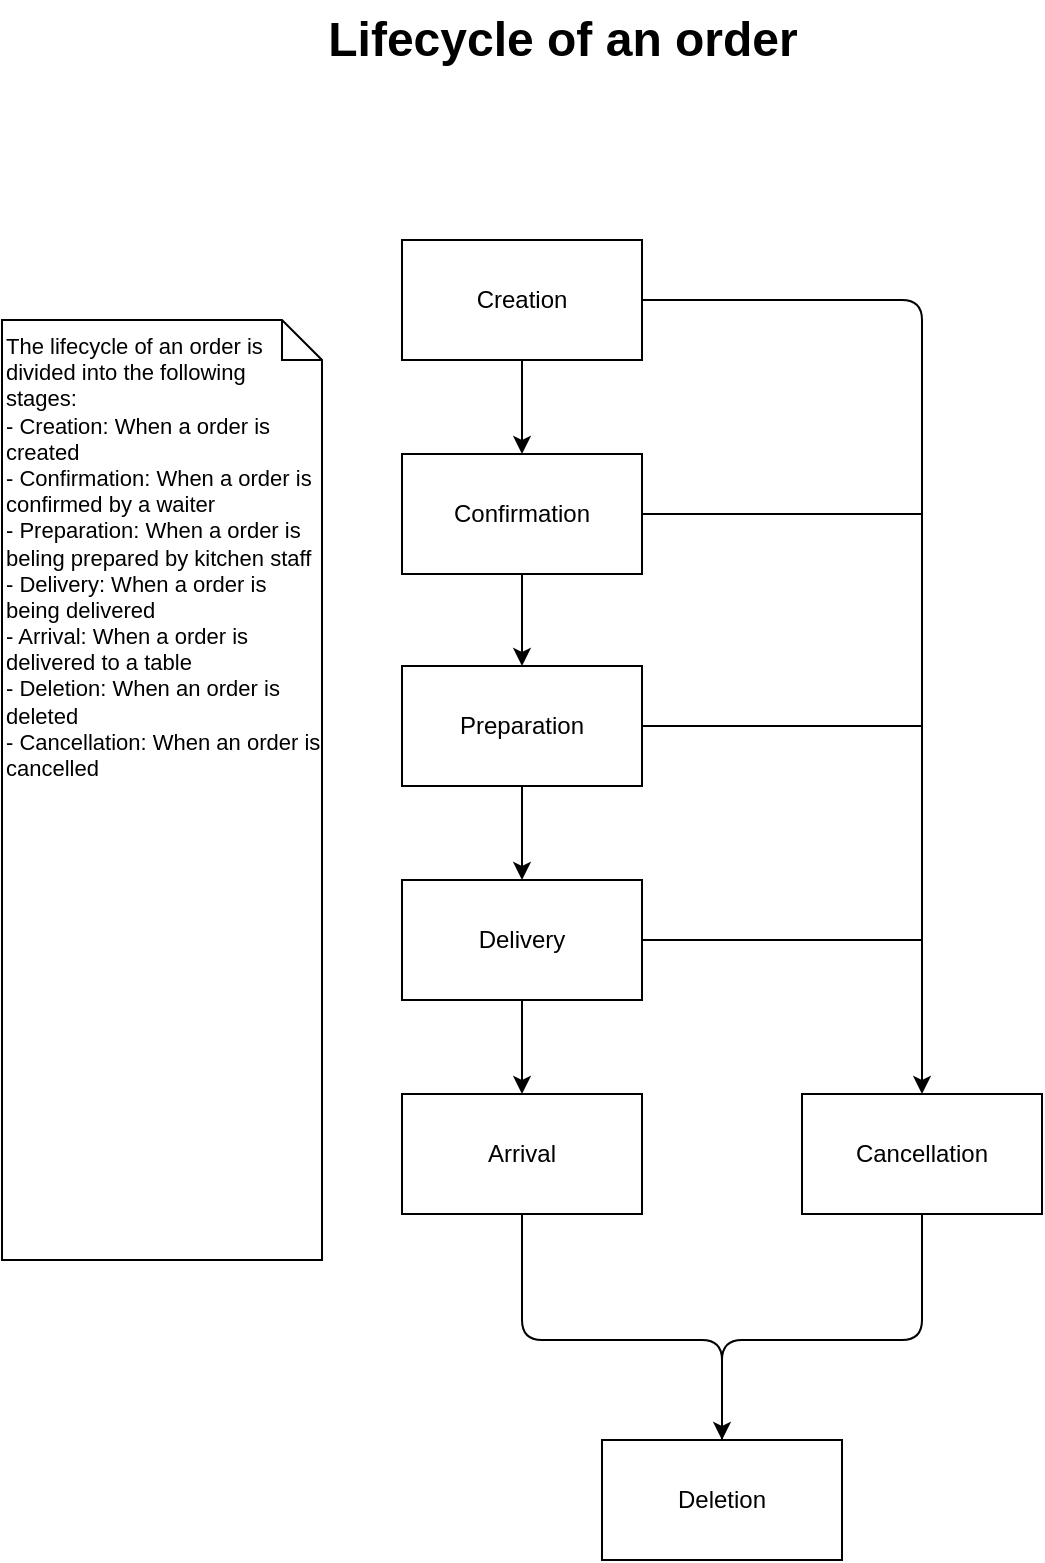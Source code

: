 <mxfile>
    <diagram id="HCz33bfMo6KqFfia0_LY" name="order-lifecycle">
        <mxGraphModel dx="538" dy="451" grid="1" gridSize="10" guides="1" tooltips="1" connect="1" arrows="1" fold="1" page="1" pageScale="1" pageWidth="827" pageHeight="1169" math="0" shadow="0">
            <root>
                <mxCell id="0"/>
                <mxCell id="1" parent="0"/>
                <mxCell id="15" value="" style="edgeStyle=none;html=1;" parent="1" source="5" target="6" edge="1">
                    <mxGeometry relative="1" as="geometry"/>
                </mxCell>
                <mxCell id="17" style="edgeStyle=none;html=1;entryX=0.5;entryY=0;entryDx=0;entryDy=0;" parent="1" source="5" target="16" edge="1">
                    <mxGeometry relative="1" as="geometry">
                        <mxPoint x="420" y="900" as="targetPoint"/>
                        <Array as="points">
                            <mxPoint x="460" y="310"/>
                        </Array>
                    </mxGeometry>
                </mxCell>
                <mxCell id="5" value="Creation" style="rounded=0;whiteSpace=wrap;html=1;" parent="1" vertex="1">
                    <mxGeometry x="200" y="280" width="120" height="60" as="geometry"/>
                </mxCell>
                <mxCell id="8" value="" style="edgeStyle=none;html=1;" parent="1" source="6" target="7" edge="1">
                    <mxGeometry relative="1" as="geometry"/>
                </mxCell>
                <mxCell id="6" value="Confirmation" style="whiteSpace=wrap;html=1;fillColor=rgb(255, 255, 255);rounded=0;" parent="1" vertex="1">
                    <mxGeometry x="200" y="387" width="120" height="60" as="geometry"/>
                </mxCell>
                <mxCell id="10" value="" style="edgeStyle=none;html=1;" parent="1" source="7" target="9" edge="1">
                    <mxGeometry relative="1" as="geometry"/>
                </mxCell>
                <mxCell id="7" value="Preparation" style="whiteSpace=wrap;html=1;fillColor=rgb(255, 255, 255);rounded=0;" parent="1" vertex="1">
                    <mxGeometry x="200" y="493" width="120" height="60" as="geometry"/>
                </mxCell>
                <mxCell id="12" value="" style="edgeStyle=none;html=1;" parent="1" source="9" target="11" edge="1">
                    <mxGeometry relative="1" as="geometry"/>
                </mxCell>
                <mxCell id="9" value="Delivery" style="whiteSpace=wrap;html=1;fillColor=rgb(255, 255, 255);rounded=0;" parent="1" vertex="1">
                    <mxGeometry x="200" y="600" width="120" height="60" as="geometry"/>
                </mxCell>
                <mxCell id="14" value="" style="edgeStyle=none;html=1;fontSize=11;endSize=6;arcSize=20;" parent="1" source="11" target="13" edge="1">
                    <mxGeometry relative="1" as="geometry">
                        <Array as="points">
                            <mxPoint x="260" y="830"/>
                            <mxPoint x="360" y="830"/>
                        </Array>
                    </mxGeometry>
                </mxCell>
                <mxCell id="11" value="Arrival" style="whiteSpace=wrap;html=1;fillColor=rgb(255, 255, 255);rounded=0;" parent="1" vertex="1">
                    <mxGeometry x="200" y="707" width="120" height="60" as="geometry"/>
                </mxCell>
                <mxCell id="13" value="Deletion" style="whiteSpace=wrap;html=1;fillColor=rgb(255, 255, 255);rounded=0;" parent="1" vertex="1">
                    <mxGeometry x="300" y="880" width="120" height="60" as="geometry"/>
                </mxCell>
                <mxCell id="34" style="edgeStyle=none;html=1;entryX=0.5;entryY=0;entryDx=0;entryDy=0;fontSize=11;endArrow=none;endFill=0;endSize=6;" parent="1" source="16" target="13" edge="1">
                    <mxGeometry relative="1" as="geometry">
                        <Array as="points">
                            <mxPoint x="460" y="830"/>
                            <mxPoint x="360" y="830"/>
                        </Array>
                    </mxGeometry>
                </mxCell>
                <mxCell id="16" value="Cancellation" style="rounded=0;whiteSpace=wrap;html=1;" parent="1" vertex="1">
                    <mxGeometry x="400" y="707" width="120" height="60" as="geometry"/>
                </mxCell>
                <mxCell id="19" value="" style="endArrow=none;html=1;exitX=1;exitY=0.5;exitDx=0;exitDy=0;" parent="1" source="6" edge="1">
                    <mxGeometry width="50" height="50" relative="1" as="geometry">
                        <mxPoint x="330" y="450" as="sourcePoint"/>
                        <mxPoint x="460" y="417" as="targetPoint"/>
                    </mxGeometry>
                </mxCell>
                <mxCell id="20" value="" style="endArrow=none;html=1;exitX=1;exitY=0.5;exitDx=0;exitDy=0;" parent="1" source="7" edge="1">
                    <mxGeometry width="50" height="50" relative="1" as="geometry">
                        <mxPoint x="330" y="540" as="sourcePoint"/>
                        <mxPoint x="460" y="523" as="targetPoint"/>
                    </mxGeometry>
                </mxCell>
                <mxCell id="22" value="" style="endArrow=none;html=1;exitX=1;exitY=0.5;exitDx=0;exitDy=0;" parent="1" source="9" edge="1">
                    <mxGeometry width="50" height="50" relative="1" as="geometry">
                        <mxPoint x="330" y="680" as="sourcePoint"/>
                        <mxPoint x="460" y="630" as="targetPoint"/>
                    </mxGeometry>
                </mxCell>
                <mxCell id="28" value="The lifecycle of an order is divided into the following stages:&amp;nbsp;&lt;br&gt;- Creation: When a order is created&lt;br&gt;- Confirmation: When a order is confirmed by a waiter&lt;br&gt;- Preparation: When a order is beling prepared by kitchen staff&lt;br&gt;- Delivery: When a order is being delivered&lt;br&gt;- Arrival: When a order is delivered to a table&lt;br&gt;- Deletion: When an order is deleted&lt;br&gt;- Cancellation: When an order is cancelled" style="shape=note;size=20;whiteSpace=wrap;html=1;fontSize=11;align=left;horizontal=1;verticalAlign=top;" parent="1" vertex="1">
                    <mxGeometry y="320" width="160" height="470" as="geometry"/>
                </mxCell>
                <mxCell id="35" value="Lifecycle of an order" style="text;strokeColor=none;fillColor=none;html=1;fontSize=24;fontStyle=1;verticalAlign=middle;align=center;" vertex="1" parent="1">
                    <mxGeometry x="230" y="160" width="100" height="40" as="geometry"/>
                </mxCell>
            </root>
        </mxGraphModel>
    </diagram>
    <diagram id="CnCsbMNEkMDm_wQLqFnn" name="creation">
        <mxGraphModel dx="538" dy="451" grid="1" gridSize="10" guides="1" tooltips="1" connect="1" arrows="1" fold="1" page="1" pageScale="1" pageWidth="827" pageHeight="1169" math="0" shadow="0">
            <root>
                <mxCell id="0"/>
                <mxCell id="1" parent="0"/>
            </root>
        </mxGraphModel>
    </diagram>
</mxfile>
